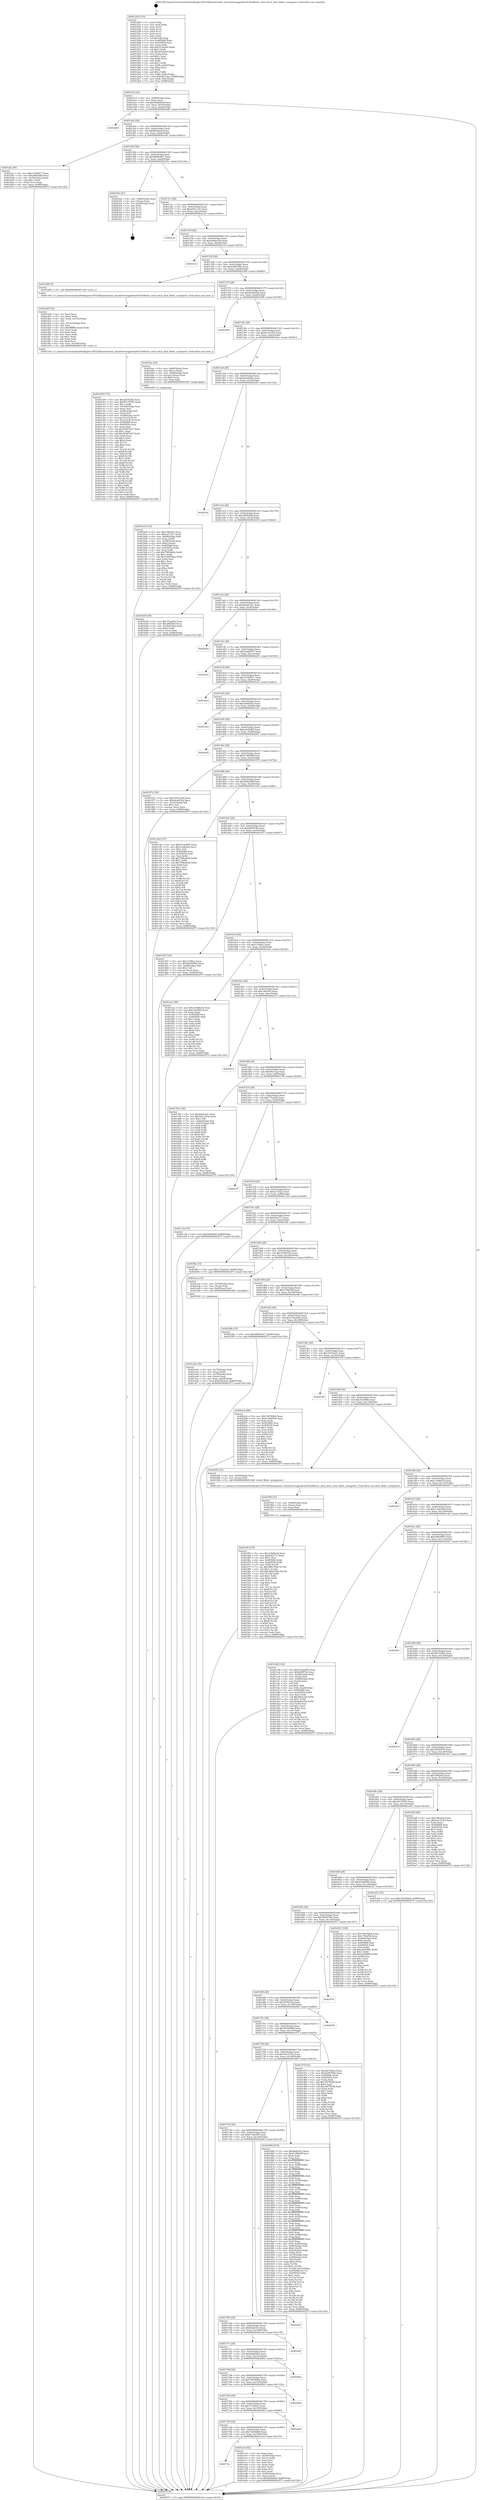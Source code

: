 digraph "0x401250" {
  label = "0x401250 (/mnt/c/Users/mathe/Desktop/tcc/POCII/binaries/extr_linuxdriversgpudrmi915selftests..intel_drv.h_intel_fbdev_unregister_Final-ollvm.out::main(0))"
  labelloc = "t"
  node[shape=record]

  Entry [label="",width=0.3,height=0.3,shape=circle,fillcolor=black,style=filled]
  "0x4012c4" [label="{
     0x4012c4 [32]\l
     | [instrs]\l
     &nbsp;&nbsp;0x4012c4 \<+6\>: mov -0x88(%rbp),%eax\l
     &nbsp;&nbsp;0x4012ca \<+2\>: mov %eax,%ecx\l
     &nbsp;&nbsp;0x4012cc \<+6\>: sub $0x8d2b8de9,%ecx\l
     &nbsp;&nbsp;0x4012d2 \<+6\>: mov %eax,-0x9c(%rbp)\l
     &nbsp;&nbsp;0x4012d8 \<+6\>: mov %ecx,-0xa0(%rbp)\l
     &nbsp;&nbsp;0x4012de \<+6\>: je 0000000000402046 \<main+0xdf6\>\l
  }"]
  "0x402046" [label="{
     0x402046\l
  }", style=dashed]
  "0x4012e4" [label="{
     0x4012e4 [28]\l
     | [instrs]\l
     &nbsp;&nbsp;0x4012e4 \<+5\>: jmp 00000000004012e9 \<main+0x99\>\l
     &nbsp;&nbsp;0x4012e9 \<+6\>: mov -0x9c(%rbp),%eax\l
     &nbsp;&nbsp;0x4012ef \<+5\>: sub $0x8f3fa2a0,%eax\l
     &nbsp;&nbsp;0x4012f4 \<+6\>: mov %eax,-0xa4(%rbp)\l
     &nbsp;&nbsp;0x4012fa \<+6\>: je 0000000000401afc \<main+0x8ac\>\l
  }"]
  Exit [label="",width=0.3,height=0.3,shape=circle,fillcolor=black,style=filled,peripheries=2]
  "0x401afc" [label="{
     0x401afc [30]\l
     | [instrs]\l
     &nbsp;&nbsp;0x401afc \<+5\>: mov $0xe339d917,%eax\l
     &nbsp;&nbsp;0x401b01 \<+5\>: mov $0xcf665dd9,%ecx\l
     &nbsp;&nbsp;0x401b06 \<+3\>: mov -0x30(%rbp),%edx\l
     &nbsp;&nbsp;0x401b09 \<+3\>: cmp $0x1,%edx\l
     &nbsp;&nbsp;0x401b0c \<+3\>: cmovl %ecx,%eax\l
     &nbsp;&nbsp;0x401b0f \<+6\>: mov %eax,-0x88(%rbp)\l
     &nbsp;&nbsp;0x401b15 \<+5\>: jmp 000000000040257f \<main+0x132f\>\l
  }"]
  "0x401300" [label="{
     0x401300 [28]\l
     | [instrs]\l
     &nbsp;&nbsp;0x401300 \<+5\>: jmp 0000000000401305 \<main+0xb5\>\l
     &nbsp;&nbsp;0x401305 \<+6\>: mov -0x9c(%rbp),%eax\l
     &nbsp;&nbsp;0x40130b \<+5\>: sub $0x9895eb07,%eax\l
     &nbsp;&nbsp;0x401310 \<+6\>: mov %eax,-0xa8(%rbp)\l
     &nbsp;&nbsp;0x401316 \<+6\>: je 000000000040239a \<main+0x114a\>\l
  }"]
  "0x401f5f" [label="{
     0x401f5f [155]\l
     | [instrs]\l
     &nbsp;&nbsp;0x401f5f \<+5\>: mov $0x1c9d8a3d,%ecx\l
     &nbsp;&nbsp;0x401f64 \<+5\>: mov $0xf24a77c,%edx\l
     &nbsp;&nbsp;0x401f69 \<+3\>: mov $0x1,%sil\l
     &nbsp;&nbsp;0x401f6c \<+8\>: mov 0x405068,%r8d\l
     &nbsp;&nbsp;0x401f74 \<+8\>: mov 0x405054,%r9d\l
     &nbsp;&nbsp;0x401f7c \<+3\>: mov %r8d,%r10d\l
     &nbsp;&nbsp;0x401f7f \<+7\>: sub $0x386e7849,%r10d\l
     &nbsp;&nbsp;0x401f86 \<+4\>: sub $0x1,%r10d\l
     &nbsp;&nbsp;0x401f8a \<+7\>: add $0x386e7849,%r10d\l
     &nbsp;&nbsp;0x401f91 \<+4\>: imul %r10d,%r8d\l
     &nbsp;&nbsp;0x401f95 \<+4\>: and $0x1,%r8d\l
     &nbsp;&nbsp;0x401f99 \<+4\>: cmp $0x0,%r8d\l
     &nbsp;&nbsp;0x401f9d \<+4\>: sete %r11b\l
     &nbsp;&nbsp;0x401fa1 \<+4\>: cmp $0xa,%r9d\l
     &nbsp;&nbsp;0x401fa5 \<+3\>: setl %bl\l
     &nbsp;&nbsp;0x401fa8 \<+3\>: mov %r11b,%r14b\l
     &nbsp;&nbsp;0x401fab \<+4\>: xor $0xff,%r14b\l
     &nbsp;&nbsp;0x401faf \<+3\>: mov %bl,%r15b\l
     &nbsp;&nbsp;0x401fb2 \<+4\>: xor $0xff,%r15b\l
     &nbsp;&nbsp;0x401fb6 \<+4\>: xor $0x0,%sil\l
     &nbsp;&nbsp;0x401fba \<+3\>: mov %r14b,%r12b\l
     &nbsp;&nbsp;0x401fbd \<+4\>: and $0x0,%r12b\l
     &nbsp;&nbsp;0x401fc1 \<+3\>: and %sil,%r11b\l
     &nbsp;&nbsp;0x401fc4 \<+3\>: mov %r15b,%r13b\l
     &nbsp;&nbsp;0x401fc7 \<+4\>: and $0x0,%r13b\l
     &nbsp;&nbsp;0x401fcb \<+3\>: and %sil,%bl\l
     &nbsp;&nbsp;0x401fce \<+3\>: or %r11b,%r12b\l
     &nbsp;&nbsp;0x401fd1 \<+3\>: or %bl,%r13b\l
     &nbsp;&nbsp;0x401fd4 \<+3\>: xor %r13b,%r12b\l
     &nbsp;&nbsp;0x401fd7 \<+3\>: or %r15b,%r14b\l
     &nbsp;&nbsp;0x401fda \<+4\>: xor $0xff,%r14b\l
     &nbsp;&nbsp;0x401fde \<+4\>: or $0x0,%sil\l
     &nbsp;&nbsp;0x401fe2 \<+3\>: and %sil,%r14b\l
     &nbsp;&nbsp;0x401fe5 \<+3\>: or %r14b,%r12b\l
     &nbsp;&nbsp;0x401fe8 \<+4\>: test $0x1,%r12b\l
     &nbsp;&nbsp;0x401fec \<+3\>: cmovne %edx,%ecx\l
     &nbsp;&nbsp;0x401fef \<+6\>: mov %ecx,-0x88(%rbp)\l
     &nbsp;&nbsp;0x401ff5 \<+5\>: jmp 000000000040257f \<main+0x132f\>\l
  }"]
  "0x40239a" [label="{
     0x40239a [21]\l
     | [instrs]\l
     &nbsp;&nbsp;0x40239a \<+4\>: mov -0x80(%rbp),%rax\l
     &nbsp;&nbsp;0x40239e \<+2\>: mov (%rax),%eax\l
     &nbsp;&nbsp;0x4023a0 \<+4\>: lea -0x28(%rbp),%rsp\l
     &nbsp;&nbsp;0x4023a4 \<+1\>: pop %rbx\l
     &nbsp;&nbsp;0x4023a5 \<+2\>: pop %r12\l
     &nbsp;&nbsp;0x4023a7 \<+2\>: pop %r13\l
     &nbsp;&nbsp;0x4023a9 \<+2\>: pop %r14\l
     &nbsp;&nbsp;0x4023ab \<+2\>: pop %r15\l
     &nbsp;&nbsp;0x4023ad \<+1\>: pop %rbp\l
     &nbsp;&nbsp;0x4023ae \<+1\>: ret\l
  }"]
  "0x40131c" [label="{
     0x40131c [28]\l
     | [instrs]\l
     &nbsp;&nbsp;0x40131c \<+5\>: jmp 0000000000401321 \<main+0xd1\>\l
     &nbsp;&nbsp;0x401321 \<+6\>: mov -0x9c(%rbp),%eax\l
     &nbsp;&nbsp;0x401327 \<+5\>: sub $0xa65cc1d1,%eax\l
     &nbsp;&nbsp;0x40132c \<+6\>: mov %eax,-0xac(%rbp)\l
     &nbsp;&nbsp;0x401332 \<+6\>: je 00000000004021a3 \<main+0xf53\>\l
  }"]
  "0x401f50" [label="{
     0x401f50 [15]\l
     | [instrs]\l
     &nbsp;&nbsp;0x401f50 \<+4\>: mov -0x60(%rbp),%rax\l
     &nbsp;&nbsp;0x401f54 \<+3\>: mov (%rax),%rax\l
     &nbsp;&nbsp;0x401f57 \<+3\>: mov %rax,%rdi\l
     &nbsp;&nbsp;0x401f5a \<+5\>: call 0000000000401030 \<free@plt\>\l
     | [calls]\l
     &nbsp;&nbsp;0x401030 \{1\} (unknown)\l
  }"]
  "0x4021a3" [label="{
     0x4021a3\l
  }", style=dashed]
  "0x401338" [label="{
     0x401338 [28]\l
     | [instrs]\l
     &nbsp;&nbsp;0x401338 \<+5\>: jmp 000000000040133d \<main+0xed\>\l
     &nbsp;&nbsp;0x40133d \<+6\>: mov -0x9c(%rbp),%eax\l
     &nbsp;&nbsp;0x401343 \<+5\>: sub $0xa90becbd,%eax\l
     &nbsp;&nbsp;0x401348 \<+6\>: mov %eax,-0xb0(%rbp)\l
     &nbsp;&nbsp;0x40134e \<+6\>: je 00000000004021cd \<main+0xf7d\>\l
  }"]
  "0x4017ec" [label="{
     0x4017ec\l
  }", style=dashed]
  "0x4021cd" [label="{
     0x4021cd\l
  }", style=dashed]
  "0x401354" [label="{
     0x401354 [28]\l
     | [instrs]\l
     &nbsp;&nbsp;0x401354 \<+5\>: jmp 0000000000401359 \<main+0x109\>\l
     &nbsp;&nbsp;0x401359 \<+6\>: mov -0x9c(%rbp),%eax\l
     &nbsp;&nbsp;0x40135f \<+5\>: sub $0xb296708e,%eax\l
     &nbsp;&nbsp;0x401364 \<+6\>: mov %eax,-0xb4(%rbp)\l
     &nbsp;&nbsp;0x40136a \<+6\>: je 0000000000401dd0 \<main+0xb80\>\l
  }"]
  "0x401ec4" [label="{
     0x401ec4 [42]\l
     | [instrs]\l
     &nbsp;&nbsp;0x401ec4 \<+2\>: xor %eax,%eax\l
     &nbsp;&nbsp;0x401ec6 \<+4\>: mov -0x58(%rbp),%rcx\l
     &nbsp;&nbsp;0x401eca \<+2\>: mov (%rcx),%edx\l
     &nbsp;&nbsp;0x401ecc \<+2\>: mov %eax,%esi\l
     &nbsp;&nbsp;0x401ece \<+2\>: sub %edx,%esi\l
     &nbsp;&nbsp;0x401ed0 \<+2\>: mov %eax,%edx\l
     &nbsp;&nbsp;0x401ed2 \<+3\>: sub $0x1,%edx\l
     &nbsp;&nbsp;0x401ed5 \<+2\>: add %edx,%esi\l
     &nbsp;&nbsp;0x401ed7 \<+2\>: sub %esi,%eax\l
     &nbsp;&nbsp;0x401ed9 \<+4\>: mov -0x58(%rbp),%rcx\l
     &nbsp;&nbsp;0x401edd \<+2\>: mov %eax,(%rcx)\l
     &nbsp;&nbsp;0x401edf \<+10\>: movl $0xf20bdbdf,-0x88(%rbp)\l
     &nbsp;&nbsp;0x401ee9 \<+5\>: jmp 000000000040257f \<main+0x132f\>\l
  }"]
  "0x401dd0" [label="{
     0x401dd0 [5]\l
     | [instrs]\l
     &nbsp;&nbsp;0x401dd0 \<+5\>: call 0000000000401160 \<next_i\>\l
     | [calls]\l
     &nbsp;&nbsp;0x401160 \{1\} (/mnt/c/Users/mathe/Desktop/tcc/POCII/binaries/extr_linuxdriversgpudrmi915selftests..intel_drv.h_intel_fbdev_unregister_Final-ollvm.out::next_i)\l
  }"]
  "0x401370" [label="{
     0x401370 [28]\l
     | [instrs]\l
     &nbsp;&nbsp;0x401370 \<+5\>: jmp 0000000000401375 \<main+0x125\>\l
     &nbsp;&nbsp;0x401375 \<+6\>: mov -0x9c(%rbp),%eax\l
     &nbsp;&nbsp;0x40137b \<+5\>: sub $0xb2cb0542,%eax\l
     &nbsp;&nbsp;0x401380 \<+6\>: mov %eax,-0xb8(%rbp)\l
     &nbsp;&nbsp;0x401386 \<+6\>: je 0000000000401990 \<main+0x740\>\l
  }"]
  "0x4017d0" [label="{
     0x4017d0 [28]\l
     | [instrs]\l
     &nbsp;&nbsp;0x4017d0 \<+5\>: jmp 00000000004017d5 \<main+0x585\>\l
     &nbsp;&nbsp;0x4017d5 \<+6\>: mov -0x9c(%rbp),%eax\l
     &nbsp;&nbsp;0x4017db \<+5\>: sub $0x7a630bb8,%eax\l
     &nbsp;&nbsp;0x4017e0 \<+6\>: mov %eax,-0x158(%rbp)\l
     &nbsp;&nbsp;0x4017e6 \<+6\>: je 0000000000401ec4 \<main+0xc74\>\l
  }"]
  "0x401990" [label="{
     0x401990\l
  }", style=dashed]
  "0x40138c" [label="{
     0x40138c [28]\l
     | [instrs]\l
     &nbsp;&nbsp;0x40138c \<+5\>: jmp 0000000000401391 \<main+0x141\>\l
     &nbsp;&nbsp;0x401391 \<+6\>: mov -0x9c(%rbp),%eax\l
     &nbsp;&nbsp;0x401397 \<+5\>: sub $0xba110325,%eax\l
     &nbsp;&nbsp;0x40139c \<+6\>: mov %eax,-0xbc(%rbp)\l
     &nbsp;&nbsp;0x4013a2 \<+6\>: je 0000000000401bac \<main+0x95c\>\l
  }"]
  "0x402206" [label="{
     0x402206\l
  }", style=dashed]
  "0x401bac" [label="{
     0x401bac [29]\l
     | [instrs]\l
     &nbsp;&nbsp;0x401bac \<+4\>: mov -0x68(%rbp),%rax\l
     &nbsp;&nbsp;0x401bb0 \<+6\>: movl $0x1,(%rax)\l
     &nbsp;&nbsp;0x401bb6 \<+4\>: mov -0x68(%rbp),%rax\l
     &nbsp;&nbsp;0x401bba \<+3\>: movslq (%rax),%rax\l
     &nbsp;&nbsp;0x401bbd \<+4\>: shl $0x2,%rax\l
     &nbsp;&nbsp;0x401bc1 \<+3\>: mov %rax,%rdi\l
     &nbsp;&nbsp;0x401bc4 \<+5\>: call 0000000000401050 \<malloc@plt\>\l
     | [calls]\l
     &nbsp;&nbsp;0x401050 \{1\} (unknown)\l
  }"]
  "0x4013a8" [label="{
     0x4013a8 [28]\l
     | [instrs]\l
     &nbsp;&nbsp;0x4013a8 \<+5\>: jmp 00000000004013ad \<main+0x15d\>\l
     &nbsp;&nbsp;0x4013ad \<+6\>: mov -0x9c(%rbp),%eax\l
     &nbsp;&nbsp;0x4013b3 \<+5\>: sub $0xbe6cba0a,%eax\l
     &nbsp;&nbsp;0x4013b8 \<+6\>: mov %eax,-0xc0(%rbp)\l
     &nbsp;&nbsp;0x4013be \<+6\>: je 00000000004023f4 \<main+0x11a4\>\l
  }"]
  "0x4017b4" [label="{
     0x4017b4 [28]\l
     | [instrs]\l
     &nbsp;&nbsp;0x4017b4 \<+5\>: jmp 00000000004017b9 \<main+0x569\>\l
     &nbsp;&nbsp;0x4017b9 \<+6\>: mov -0x9c(%rbp),%eax\l
     &nbsp;&nbsp;0x4017bf \<+5\>: sub $0x71f349c3,%eax\l
     &nbsp;&nbsp;0x4017c4 \<+6\>: mov %eax,-0x154(%rbp)\l
     &nbsp;&nbsp;0x4017ca \<+6\>: je 0000000000402206 \<main+0xfb6\>\l
  }"]
  "0x4023f4" [label="{
     0x4023f4\l
  }", style=dashed]
  "0x4013c4" [label="{
     0x4013c4 [28]\l
     | [instrs]\l
     &nbsp;&nbsp;0x4013c4 \<+5\>: jmp 00000000004013c9 \<main+0x179\>\l
     &nbsp;&nbsp;0x4013c9 \<+6\>: mov -0x9c(%rbp),%eax\l
     &nbsp;&nbsp;0x4013cf \<+5\>: sub $0xcf665dd9,%eax\l
     &nbsp;&nbsp;0x4013d4 \<+6\>: mov %eax,-0xc4(%rbp)\l
     &nbsp;&nbsp;0x4013da \<+6\>: je 0000000000401b38 \<main+0x8e8\>\l
  }"]
  "0x40256b" [label="{
     0x40256b\l
  }", style=dashed]
  "0x401b38" [label="{
     0x401b38 [30]\l
     | [instrs]\l
     &nbsp;&nbsp;0x401b38 \<+5\>: mov $0x772a282,%eax\l
     &nbsp;&nbsp;0x401b3d \<+5\>: mov $0x3f0f24ef,%ecx\l
     &nbsp;&nbsp;0x401b42 \<+3\>: mov -0x30(%rbp),%edx\l
     &nbsp;&nbsp;0x401b45 \<+3\>: cmp $0x0,%edx\l
     &nbsp;&nbsp;0x401b48 \<+3\>: cmove %ecx,%eax\l
     &nbsp;&nbsp;0x401b4b \<+6\>: mov %eax,-0x88(%rbp)\l
     &nbsp;&nbsp;0x401b51 \<+5\>: jmp 000000000040257f \<main+0x132f\>\l
  }"]
  "0x4013e0" [label="{
     0x4013e0 [28]\l
     | [instrs]\l
     &nbsp;&nbsp;0x4013e0 \<+5\>: jmp 00000000004013e5 \<main+0x195\>\l
     &nbsp;&nbsp;0x4013e5 \<+6\>: mov -0x9c(%rbp),%eax\l
     &nbsp;&nbsp;0x4013eb \<+5\>: sub $0xddcbd1d1,%eax\l
     &nbsp;&nbsp;0x4013f0 \<+6\>: mov %eax,-0xc8(%rbp)\l
     &nbsp;&nbsp;0x4013f6 \<+6\>: je 00000000004022bc \<main+0x106c\>\l
  }"]
  "0x401798" [label="{
     0x401798 [28]\l
     | [instrs]\l
     &nbsp;&nbsp;0x401798 \<+5\>: jmp 000000000040179d \<main+0x54d\>\l
     &nbsp;&nbsp;0x40179d \<+6\>: mov -0x9c(%rbp),%eax\l
     &nbsp;&nbsp;0x4017a3 \<+5\>: sub $0x70978064,%eax\l
     &nbsp;&nbsp;0x4017a8 \<+6\>: mov %eax,-0x150(%rbp)\l
     &nbsp;&nbsp;0x4017ae \<+6\>: je 000000000040256b \<main+0x131b\>\l
  }"]
  "0x4022bc" [label="{
     0x4022bc\l
  }", style=dashed]
  "0x4013fc" [label="{
     0x4013fc [28]\l
     | [instrs]\l
     &nbsp;&nbsp;0x4013fc \<+5\>: jmp 0000000000401401 \<main+0x1b1\>\l
     &nbsp;&nbsp;0x401401 \<+6\>: mov -0x9c(%rbp),%eax\l
     &nbsp;&nbsp;0x401407 \<+5\>: sub $0xe2a69877,%eax\l
     &nbsp;&nbsp;0x40140c \<+6\>: mov %eax,-0xcc(%rbp)\l
     &nbsp;&nbsp;0x401412 \<+6\>: je 000000000040225c \<main+0x100c\>\l
  }"]
  "0x40206a" [label="{
     0x40206a\l
  }", style=dashed]
  "0x40225c" [label="{
     0x40225c\l
  }", style=dashed]
  "0x401418" [label="{
     0x401418 [28]\l
     | [instrs]\l
     &nbsp;&nbsp;0x401418 \<+5\>: jmp 000000000040141d \<main+0x1cd\>\l
     &nbsp;&nbsp;0x40141d \<+6\>: mov -0x9c(%rbp),%eax\l
     &nbsp;&nbsp;0x401423 \<+5\>: sub $0xe339d917,%eax\l
     &nbsp;&nbsp;0x401428 \<+6\>: mov %eax,-0xd0(%rbp)\l
     &nbsp;&nbsp;0x40142e \<+6\>: je 0000000000401b1a \<main+0x8ca\>\l
  }"]
  "0x40177c" [label="{
     0x40177c [28]\l
     | [instrs]\l
     &nbsp;&nbsp;0x40177c \<+5\>: jmp 0000000000401781 \<main+0x531\>\l
     &nbsp;&nbsp;0x401781 \<+6\>: mov -0x9c(%rbp),%eax\l
     &nbsp;&nbsp;0x401787 \<+5\>: sub $0x6bdb5fe4,%eax\l
     &nbsp;&nbsp;0x40178c \<+6\>: mov %eax,-0x14c(%rbp)\l
     &nbsp;&nbsp;0x401792 \<+6\>: je 000000000040206a \<main+0xe1a\>\l
  }"]
  "0x401b1a" [label="{
     0x401b1a\l
  }", style=dashed]
  "0x401434" [label="{
     0x401434 [28]\l
     | [instrs]\l
     &nbsp;&nbsp;0x401434 \<+5\>: jmp 0000000000401439 \<main+0x1e9\>\l
     &nbsp;&nbsp;0x401439 \<+6\>: mov -0x9c(%rbp),%eax\l
     &nbsp;&nbsp;0x40143f \<+5\>: sub $0xead464a5,%eax\l
     &nbsp;&nbsp;0x401444 \<+6\>: mov %eax,-0xd4(%rbp)\l
     &nbsp;&nbsp;0x40144a \<+6\>: je 0000000000401a23 \<main+0x7d3\>\l
  }"]
  "0x4023af" [label="{
     0x4023af\l
  }", style=dashed]
  "0x401a23" [label="{
     0x401a23\l
  }", style=dashed]
  "0x401450" [label="{
     0x401450 [28]\l
     | [instrs]\l
     &nbsp;&nbsp;0x401450 \<+5\>: jmp 0000000000401455 \<main+0x205\>\l
     &nbsp;&nbsp;0x401455 \<+6\>: mov -0x9c(%rbp),%eax\l
     &nbsp;&nbsp;0x40145b \<+5\>: sub $0xeeb36df3,%eax\l
     &nbsp;&nbsp;0x401460 \<+6\>: mov %eax,-0xd8(%rbp)\l
     &nbsp;&nbsp;0x401466 \<+6\>: je 00000000004020f3 \<main+0xea3\>\l
  }"]
  "0x401760" [label="{
     0x401760 [28]\l
     | [instrs]\l
     &nbsp;&nbsp;0x401760 \<+5\>: jmp 0000000000401765 \<main+0x515\>\l
     &nbsp;&nbsp;0x401765 \<+6\>: mov -0x9c(%rbp),%eax\l
     &nbsp;&nbsp;0x40176b \<+5\>: sub $0x6bafc43c,%eax\l
     &nbsp;&nbsp;0x401770 \<+6\>: mov %eax,-0x148(%rbp)\l
     &nbsp;&nbsp;0x401776 \<+6\>: je 00000000004023af \<main+0x115f\>\l
  }"]
  "0x4020f3" [label="{
     0x4020f3\l
  }", style=dashed]
  "0x40146c" [label="{
     0x40146c [28]\l
     | [instrs]\l
     &nbsp;&nbsp;0x40146c \<+5\>: jmp 0000000000401471 \<main+0x221\>\l
     &nbsp;&nbsp;0x401471 \<+6\>: mov -0x9c(%rbp),%eax\l
     &nbsp;&nbsp;0x401477 \<+5\>: sub $0xf138008f,%eax\l
     &nbsp;&nbsp;0x40147c \<+6\>: mov %eax,-0xdc(%rbp)\l
     &nbsp;&nbsp;0x401482 \<+6\>: je 0000000000401972 \<main+0x722\>\l
  }"]
  "0x40244f" [label="{
     0x40244f\l
  }", style=dashed]
  "0x401972" [label="{
     0x401972 [30]\l
     | [instrs]\l
     &nbsp;&nbsp;0x401972 \<+5\>: mov $0x105e5129,%eax\l
     &nbsp;&nbsp;0x401977 \<+5\>: mov $0xb2cb0542,%ecx\l
     &nbsp;&nbsp;0x40197c \<+3\>: mov -0x31(%rbp),%dl\l
     &nbsp;&nbsp;0x40197f \<+3\>: test $0x1,%dl\l
     &nbsp;&nbsp;0x401982 \<+3\>: cmovne %ecx,%eax\l
     &nbsp;&nbsp;0x401985 \<+6\>: mov %eax,-0x88(%rbp)\l
     &nbsp;&nbsp;0x40198b \<+5\>: jmp 000000000040257f \<main+0x132f\>\l
  }"]
  "0x401488" [label="{
     0x401488 [28]\l
     | [instrs]\l
     &nbsp;&nbsp;0x401488 \<+5\>: jmp 000000000040148d \<main+0x23d\>\l
     &nbsp;&nbsp;0x40148d \<+6\>: mov -0x9c(%rbp),%eax\l
     &nbsp;&nbsp;0x401493 \<+5\>: sub $0xf20bdbdf,%eax\l
     &nbsp;&nbsp;0x401498 \<+6\>: mov %eax,-0xe0(%rbp)\l
     &nbsp;&nbsp;0x40149e \<+6\>: je 0000000000401c4a \<main+0x9fa\>\l
  }"]
  "0x401e09" [label="{
     0x401e09 [172]\l
     | [instrs]\l
     &nbsp;&nbsp;0x401e09 \<+5\>: mov $0x2fe70292,%ecx\l
     &nbsp;&nbsp;0x401e0e \<+5\>: mov $0x40170543,%edx\l
     &nbsp;&nbsp;0x401e13 \<+3\>: mov $0x1,%r8b\l
     &nbsp;&nbsp;0x401e16 \<+6\>: mov -0x160(%rbp),%esi\l
     &nbsp;&nbsp;0x401e1c \<+3\>: imul %eax,%esi\l
     &nbsp;&nbsp;0x401e1f \<+4\>: mov -0x60(%rbp),%r9\l
     &nbsp;&nbsp;0x401e23 \<+3\>: mov (%r9),%r9\l
     &nbsp;&nbsp;0x401e26 \<+4\>: mov -0x58(%rbp),%r10\l
     &nbsp;&nbsp;0x401e2a \<+3\>: movslq (%r10),%r10\l
     &nbsp;&nbsp;0x401e2d \<+4\>: mov %esi,(%r9,%r10,4)\l
     &nbsp;&nbsp;0x401e31 \<+7\>: mov 0x405068,%eax\l
     &nbsp;&nbsp;0x401e38 \<+7\>: mov 0x405054,%esi\l
     &nbsp;&nbsp;0x401e3f \<+2\>: mov %eax,%edi\l
     &nbsp;&nbsp;0x401e41 \<+6\>: sub $0x36387ad7,%edi\l
     &nbsp;&nbsp;0x401e47 \<+3\>: sub $0x1,%edi\l
     &nbsp;&nbsp;0x401e4a \<+6\>: add $0x36387ad7,%edi\l
     &nbsp;&nbsp;0x401e50 \<+3\>: imul %edi,%eax\l
     &nbsp;&nbsp;0x401e53 \<+3\>: and $0x1,%eax\l
     &nbsp;&nbsp;0x401e56 \<+3\>: cmp $0x0,%eax\l
     &nbsp;&nbsp;0x401e59 \<+4\>: sete %r11b\l
     &nbsp;&nbsp;0x401e5d \<+3\>: cmp $0xa,%esi\l
     &nbsp;&nbsp;0x401e60 \<+3\>: setl %bl\l
     &nbsp;&nbsp;0x401e63 \<+3\>: mov %r11b,%r14b\l
     &nbsp;&nbsp;0x401e66 \<+4\>: xor $0xff,%r14b\l
     &nbsp;&nbsp;0x401e6a \<+3\>: mov %bl,%r15b\l
     &nbsp;&nbsp;0x401e6d \<+4\>: xor $0xff,%r15b\l
     &nbsp;&nbsp;0x401e71 \<+4\>: xor $0x1,%r8b\l
     &nbsp;&nbsp;0x401e75 \<+3\>: mov %r14b,%r12b\l
     &nbsp;&nbsp;0x401e78 \<+4\>: and $0xff,%r12b\l
     &nbsp;&nbsp;0x401e7c \<+3\>: and %r8b,%r11b\l
     &nbsp;&nbsp;0x401e7f \<+3\>: mov %r15b,%r13b\l
     &nbsp;&nbsp;0x401e82 \<+4\>: and $0xff,%r13b\l
     &nbsp;&nbsp;0x401e86 \<+3\>: and %r8b,%bl\l
     &nbsp;&nbsp;0x401e89 \<+3\>: or %r11b,%r12b\l
     &nbsp;&nbsp;0x401e8c \<+3\>: or %bl,%r13b\l
     &nbsp;&nbsp;0x401e8f \<+3\>: xor %r13b,%r12b\l
     &nbsp;&nbsp;0x401e92 \<+3\>: or %r15b,%r14b\l
     &nbsp;&nbsp;0x401e95 \<+4\>: xor $0xff,%r14b\l
     &nbsp;&nbsp;0x401e99 \<+4\>: or $0x1,%r8b\l
     &nbsp;&nbsp;0x401e9d \<+3\>: and %r8b,%r14b\l
     &nbsp;&nbsp;0x401ea0 \<+3\>: or %r14b,%r12b\l
     &nbsp;&nbsp;0x401ea3 \<+4\>: test $0x1,%r12b\l
     &nbsp;&nbsp;0x401ea7 \<+3\>: cmovne %edx,%ecx\l
     &nbsp;&nbsp;0x401eaa \<+6\>: mov %ecx,-0x88(%rbp)\l
     &nbsp;&nbsp;0x401eb0 \<+5\>: jmp 000000000040257f \<main+0x132f\>\l
  }"]
  "0x401c4a" [label="{
     0x401c4a [147]\l
     | [instrs]\l
     &nbsp;&nbsp;0x401c4a \<+5\>: mov $0x67cba585,%eax\l
     &nbsp;&nbsp;0x401c4f \<+5\>: mov $0x1cede0ed,%ecx\l
     &nbsp;&nbsp;0x401c54 \<+2\>: mov $0x1,%dl\l
     &nbsp;&nbsp;0x401c56 \<+7\>: mov 0x405068,%esi\l
     &nbsp;&nbsp;0x401c5d \<+7\>: mov 0x405054,%edi\l
     &nbsp;&nbsp;0x401c64 \<+3\>: mov %esi,%r8d\l
     &nbsp;&nbsp;0x401c67 \<+7\>: add $0x799bd249,%r8d\l
     &nbsp;&nbsp;0x401c6e \<+4\>: sub $0x1,%r8d\l
     &nbsp;&nbsp;0x401c72 \<+7\>: sub $0x799bd249,%r8d\l
     &nbsp;&nbsp;0x401c79 \<+4\>: imul %r8d,%esi\l
     &nbsp;&nbsp;0x401c7d \<+3\>: and $0x1,%esi\l
     &nbsp;&nbsp;0x401c80 \<+3\>: cmp $0x0,%esi\l
     &nbsp;&nbsp;0x401c83 \<+4\>: sete %r9b\l
     &nbsp;&nbsp;0x401c87 \<+3\>: cmp $0xa,%edi\l
     &nbsp;&nbsp;0x401c8a \<+4\>: setl %r10b\l
     &nbsp;&nbsp;0x401c8e \<+3\>: mov %r9b,%r11b\l
     &nbsp;&nbsp;0x401c91 \<+4\>: xor $0xff,%r11b\l
     &nbsp;&nbsp;0x401c95 \<+3\>: mov %r10b,%bl\l
     &nbsp;&nbsp;0x401c98 \<+3\>: xor $0xff,%bl\l
     &nbsp;&nbsp;0x401c9b \<+3\>: xor $0x0,%dl\l
     &nbsp;&nbsp;0x401c9e \<+3\>: mov %r11b,%r14b\l
     &nbsp;&nbsp;0x401ca1 \<+4\>: and $0x0,%r14b\l
     &nbsp;&nbsp;0x401ca5 \<+3\>: and %dl,%r9b\l
     &nbsp;&nbsp;0x401ca8 \<+3\>: mov %bl,%r15b\l
     &nbsp;&nbsp;0x401cab \<+4\>: and $0x0,%r15b\l
     &nbsp;&nbsp;0x401caf \<+3\>: and %dl,%r10b\l
     &nbsp;&nbsp;0x401cb2 \<+3\>: or %r9b,%r14b\l
     &nbsp;&nbsp;0x401cb5 \<+3\>: or %r10b,%r15b\l
     &nbsp;&nbsp;0x401cb8 \<+3\>: xor %r15b,%r14b\l
     &nbsp;&nbsp;0x401cbb \<+3\>: or %bl,%r11b\l
     &nbsp;&nbsp;0x401cbe \<+4\>: xor $0xff,%r11b\l
     &nbsp;&nbsp;0x401cc2 \<+3\>: or $0x0,%dl\l
     &nbsp;&nbsp;0x401cc5 \<+3\>: and %dl,%r11b\l
     &nbsp;&nbsp;0x401cc8 \<+3\>: or %r11b,%r14b\l
     &nbsp;&nbsp;0x401ccb \<+4\>: test $0x1,%r14b\l
     &nbsp;&nbsp;0x401ccf \<+3\>: cmovne %ecx,%eax\l
     &nbsp;&nbsp;0x401cd2 \<+6\>: mov %eax,-0x88(%rbp)\l
     &nbsp;&nbsp;0x401cd8 \<+5\>: jmp 000000000040257f \<main+0x132f\>\l
  }"]
  "0x4014a4" [label="{
     0x4014a4 [28]\l
     | [instrs]\l
     &nbsp;&nbsp;0x4014a4 \<+5\>: jmp 00000000004014a9 \<main+0x259\>\l
     &nbsp;&nbsp;0x4014a9 \<+6\>: mov -0x9c(%rbp),%eax\l
     &nbsp;&nbsp;0x4014af \<+5\>: sub $0xf26f974b,%eax\l
     &nbsp;&nbsp;0x4014b4 \<+6\>: mov %eax,-0xe4(%rbp)\l
     &nbsp;&nbsp;0x4014ba \<+6\>: je 0000000000401d57 \<main+0xb07\>\l
  }"]
  "0x401dd5" [label="{
     0x401dd5 [52]\l
     | [instrs]\l
     &nbsp;&nbsp;0x401dd5 \<+2\>: xor %ecx,%ecx\l
     &nbsp;&nbsp;0x401dd7 \<+5\>: mov $0x2,%edx\l
     &nbsp;&nbsp;0x401ddc \<+6\>: mov %edx,-0x15c(%rbp)\l
     &nbsp;&nbsp;0x401de2 \<+1\>: cltd\l
     &nbsp;&nbsp;0x401de3 \<+6\>: mov -0x15c(%rbp),%esi\l
     &nbsp;&nbsp;0x401de9 \<+2\>: idiv %esi\l
     &nbsp;&nbsp;0x401deb \<+6\>: imul $0xfffffffe,%edx,%edx\l
     &nbsp;&nbsp;0x401df1 \<+2\>: mov %ecx,%edi\l
     &nbsp;&nbsp;0x401df3 \<+2\>: sub %edx,%edi\l
     &nbsp;&nbsp;0x401df5 \<+2\>: mov %ecx,%edx\l
     &nbsp;&nbsp;0x401df7 \<+3\>: sub $0x1,%edx\l
     &nbsp;&nbsp;0x401dfa \<+2\>: add %edx,%edi\l
     &nbsp;&nbsp;0x401dfc \<+2\>: sub %edi,%ecx\l
     &nbsp;&nbsp;0x401dfe \<+6\>: mov %ecx,-0x160(%rbp)\l
     &nbsp;&nbsp;0x401e04 \<+5\>: call 0000000000401160 \<next_i\>\l
     | [calls]\l
     &nbsp;&nbsp;0x401160 \{1\} (/mnt/c/Users/mathe/Desktop/tcc/POCII/binaries/extr_linuxdriversgpudrmi915selftests..intel_drv.h_intel_fbdev_unregister_Final-ollvm.out::next_i)\l
  }"]
  "0x401d57" [label="{
     0x401d57 [30]\l
     | [instrs]\l
     &nbsp;&nbsp;0x401d57 \<+5\>: mov $0x133f6ec,%eax\l
     &nbsp;&nbsp;0x401d5c \<+5\>: mov $0x5b7b8498,%ecx\l
     &nbsp;&nbsp;0x401d61 \<+3\>: mov -0x29(%rbp),%dl\l
     &nbsp;&nbsp;0x401d64 \<+3\>: test $0x1,%dl\l
     &nbsp;&nbsp;0x401d67 \<+3\>: cmovne %ecx,%eax\l
     &nbsp;&nbsp;0x401d6a \<+6\>: mov %eax,-0x88(%rbp)\l
     &nbsp;&nbsp;0x401d70 \<+5\>: jmp 000000000040257f \<main+0x132f\>\l
  }"]
  "0x4014c0" [label="{
     0x4014c0 [28]\l
     | [instrs]\l
     &nbsp;&nbsp;0x4014c0 \<+5\>: jmp 00000000004014c5 \<main+0x275\>\l
     &nbsp;&nbsp;0x4014c5 \<+6\>: mov -0x9c(%rbp),%eax\l
     &nbsp;&nbsp;0x4014cb \<+5\>: sub $0x133f6ec,%eax\l
     &nbsp;&nbsp;0x4014d0 \<+6\>: mov %eax,-0xe8(%rbp)\l
     &nbsp;&nbsp;0x4014d6 \<+6\>: je 0000000000401eee \<main+0xc9e\>\l
  }"]
  "0x401bc9" [label="{
     0x401bc9 [114]\l
     | [instrs]\l
     &nbsp;&nbsp;0x401bc9 \<+5\>: mov $0x1d6edc8,%ecx\l
     &nbsp;&nbsp;0x401bce \<+5\>: mov $0xea7c521,%edx\l
     &nbsp;&nbsp;0x401bd3 \<+4\>: mov -0x60(%rbp),%rdi\l
     &nbsp;&nbsp;0x401bd7 \<+3\>: mov %rax,(%rdi)\l
     &nbsp;&nbsp;0x401bda \<+4\>: mov -0x58(%rbp),%rax\l
     &nbsp;&nbsp;0x401bde \<+6\>: movl $0x0,(%rax)\l
     &nbsp;&nbsp;0x401be4 \<+7\>: mov 0x405068,%esi\l
     &nbsp;&nbsp;0x401beb \<+8\>: mov 0x405054,%r8d\l
     &nbsp;&nbsp;0x401bf3 \<+3\>: mov %esi,%r9d\l
     &nbsp;&nbsp;0x401bf6 \<+7\>: add $0x75650d92,%r9d\l
     &nbsp;&nbsp;0x401bfd \<+4\>: sub $0x1,%r9d\l
     &nbsp;&nbsp;0x401c01 \<+7\>: sub $0x75650d92,%r9d\l
     &nbsp;&nbsp;0x401c08 \<+4\>: imul %r9d,%esi\l
     &nbsp;&nbsp;0x401c0c \<+3\>: and $0x1,%esi\l
     &nbsp;&nbsp;0x401c0f \<+3\>: cmp $0x0,%esi\l
     &nbsp;&nbsp;0x401c12 \<+4\>: sete %r10b\l
     &nbsp;&nbsp;0x401c16 \<+4\>: cmp $0xa,%r8d\l
     &nbsp;&nbsp;0x401c1a \<+4\>: setl %r11b\l
     &nbsp;&nbsp;0x401c1e \<+3\>: mov %r10b,%bl\l
     &nbsp;&nbsp;0x401c21 \<+3\>: and %r11b,%bl\l
     &nbsp;&nbsp;0x401c24 \<+3\>: xor %r11b,%r10b\l
     &nbsp;&nbsp;0x401c27 \<+3\>: or %r10b,%bl\l
     &nbsp;&nbsp;0x401c2a \<+3\>: test $0x1,%bl\l
     &nbsp;&nbsp;0x401c2d \<+3\>: cmovne %edx,%ecx\l
     &nbsp;&nbsp;0x401c30 \<+6\>: mov %ecx,-0x88(%rbp)\l
     &nbsp;&nbsp;0x401c36 \<+5\>: jmp 000000000040257f \<main+0x132f\>\l
  }"]
  "0x401eee" [label="{
     0x401eee [86]\l
     | [instrs]\l
     &nbsp;&nbsp;0x401eee \<+5\>: mov $0x1c9d8a3d,%eax\l
     &nbsp;&nbsp;0x401ef3 \<+5\>: mov $0x1bcf5f0e,%ecx\l
     &nbsp;&nbsp;0x401ef8 \<+2\>: xor %edx,%edx\l
     &nbsp;&nbsp;0x401efa \<+7\>: mov 0x405068,%esi\l
     &nbsp;&nbsp;0x401f01 \<+7\>: mov 0x405054,%edi\l
     &nbsp;&nbsp;0x401f08 \<+3\>: sub $0x1,%edx\l
     &nbsp;&nbsp;0x401f0b \<+3\>: mov %esi,%r8d\l
     &nbsp;&nbsp;0x401f0e \<+3\>: add %edx,%r8d\l
     &nbsp;&nbsp;0x401f11 \<+4\>: imul %r8d,%esi\l
     &nbsp;&nbsp;0x401f15 \<+3\>: and $0x1,%esi\l
     &nbsp;&nbsp;0x401f18 \<+3\>: cmp $0x0,%esi\l
     &nbsp;&nbsp;0x401f1b \<+4\>: sete %r9b\l
     &nbsp;&nbsp;0x401f1f \<+3\>: cmp $0xa,%edi\l
     &nbsp;&nbsp;0x401f22 \<+4\>: setl %r10b\l
     &nbsp;&nbsp;0x401f26 \<+3\>: mov %r9b,%r11b\l
     &nbsp;&nbsp;0x401f29 \<+3\>: and %r10b,%r11b\l
     &nbsp;&nbsp;0x401f2c \<+3\>: xor %r10b,%r9b\l
     &nbsp;&nbsp;0x401f2f \<+3\>: or %r9b,%r11b\l
     &nbsp;&nbsp;0x401f32 \<+4\>: test $0x1,%r11b\l
     &nbsp;&nbsp;0x401f36 \<+3\>: cmovne %ecx,%eax\l
     &nbsp;&nbsp;0x401f39 \<+6\>: mov %eax,-0x88(%rbp)\l
     &nbsp;&nbsp;0x401f3f \<+5\>: jmp 000000000040257f \<main+0x132f\>\l
  }"]
  "0x4014dc" [label="{
     0x4014dc [28]\l
     | [instrs]\l
     &nbsp;&nbsp;0x4014dc \<+5\>: jmp 00000000004014e1 \<main+0x291\>\l
     &nbsp;&nbsp;0x4014e1 \<+6\>: mov -0x9c(%rbp),%eax\l
     &nbsp;&nbsp;0x4014e7 \<+5\>: sub $0x1d6edc8,%eax\l
     &nbsp;&nbsp;0x4014ec \<+6\>: mov %eax,-0xec(%rbp)\l
     &nbsp;&nbsp;0x4014f2 \<+6\>: je 0000000000402412 \<main+0x11c2\>\l
  }"]
  "0x401ade" [label="{
     0x401ade [30]\l
     | [instrs]\l
     &nbsp;&nbsp;0x401ade \<+4\>: mov -0x70(%rbp),%rdi\l
     &nbsp;&nbsp;0x401ae2 \<+2\>: mov %eax,(%rdi)\l
     &nbsp;&nbsp;0x401ae4 \<+4\>: mov -0x70(%rbp),%rdi\l
     &nbsp;&nbsp;0x401ae8 \<+2\>: mov (%rdi),%eax\l
     &nbsp;&nbsp;0x401aea \<+3\>: mov %eax,-0x30(%rbp)\l
     &nbsp;&nbsp;0x401aed \<+10\>: movl $0x8f3fa2a0,-0x88(%rbp)\l
     &nbsp;&nbsp;0x401af7 \<+5\>: jmp 000000000040257f \<main+0x132f\>\l
  }"]
  "0x402412" [label="{
     0x402412\l
  }", style=dashed]
  "0x4014f8" [label="{
     0x4014f8 [28]\l
     | [instrs]\l
     &nbsp;&nbsp;0x4014f8 \<+5\>: jmp 00000000004014fd \<main+0x2ad\>\l
     &nbsp;&nbsp;0x4014fd \<+6\>: mov -0x9c(%rbp),%eax\l
     &nbsp;&nbsp;0x401503 \<+5\>: sub $0x68a7aaa,%eax\l
     &nbsp;&nbsp;0x401508 \<+6\>: mov %eax,-0xf0(%rbp)\l
     &nbsp;&nbsp;0x40150e \<+6\>: je 00000000004017f6 \<main+0x5a6\>\l
  }"]
  "0x401744" [label="{
     0x401744 [28]\l
     | [instrs]\l
     &nbsp;&nbsp;0x401744 \<+5\>: jmp 0000000000401749 \<main+0x4f9\>\l
     &nbsp;&nbsp;0x401749 \<+6\>: mov -0x9c(%rbp),%eax\l
     &nbsp;&nbsp;0x40174f \<+5\>: sub $0x67cba585,%eax\l
     &nbsp;&nbsp;0x401754 \<+6\>: mov %eax,-0x144(%rbp)\l
     &nbsp;&nbsp;0x40175a \<+6\>: je 000000000040244f \<main+0x11ff\>\l
  }"]
  "0x4017f6" [label="{
     0x4017f6 [106]\l
     | [instrs]\l
     &nbsp;&nbsp;0x4017f6 \<+5\>: mov $0x6bafc43c,%eax\l
     &nbsp;&nbsp;0x4017fb \<+5\>: mov $0x5dc12532,%ecx\l
     &nbsp;&nbsp;0x401800 \<+2\>: mov $0x1,%dl\l
     &nbsp;&nbsp;0x401802 \<+7\>: mov -0x82(%rbp),%sil\l
     &nbsp;&nbsp;0x401809 \<+7\>: mov -0x81(%rbp),%dil\l
     &nbsp;&nbsp;0x401810 \<+3\>: mov %sil,%r8b\l
     &nbsp;&nbsp;0x401813 \<+4\>: xor $0xff,%r8b\l
     &nbsp;&nbsp;0x401817 \<+3\>: mov %dil,%r9b\l
     &nbsp;&nbsp;0x40181a \<+4\>: xor $0xff,%r9b\l
     &nbsp;&nbsp;0x40181e \<+3\>: xor $0x0,%dl\l
     &nbsp;&nbsp;0x401821 \<+3\>: mov %r8b,%r10b\l
     &nbsp;&nbsp;0x401824 \<+4\>: and $0x0,%r10b\l
     &nbsp;&nbsp;0x401828 \<+3\>: and %dl,%sil\l
     &nbsp;&nbsp;0x40182b \<+3\>: mov %r9b,%r11b\l
     &nbsp;&nbsp;0x40182e \<+4\>: and $0x0,%r11b\l
     &nbsp;&nbsp;0x401832 \<+3\>: and %dl,%dil\l
     &nbsp;&nbsp;0x401835 \<+3\>: or %sil,%r10b\l
     &nbsp;&nbsp;0x401838 \<+3\>: or %dil,%r11b\l
     &nbsp;&nbsp;0x40183b \<+3\>: xor %r11b,%r10b\l
     &nbsp;&nbsp;0x40183e \<+3\>: or %r9b,%r8b\l
     &nbsp;&nbsp;0x401841 \<+4\>: xor $0xff,%r8b\l
     &nbsp;&nbsp;0x401845 \<+3\>: or $0x0,%dl\l
     &nbsp;&nbsp;0x401848 \<+3\>: and %dl,%r8b\l
     &nbsp;&nbsp;0x40184b \<+3\>: or %r8b,%r10b\l
     &nbsp;&nbsp;0x40184e \<+4\>: test $0x1,%r10b\l
     &nbsp;&nbsp;0x401852 \<+3\>: cmovne %ecx,%eax\l
     &nbsp;&nbsp;0x401855 \<+6\>: mov %eax,-0x88(%rbp)\l
     &nbsp;&nbsp;0x40185b \<+5\>: jmp 000000000040257f \<main+0x132f\>\l
  }"]
  "0x401514" [label="{
     0x401514 [28]\l
     | [instrs]\l
     &nbsp;&nbsp;0x401514 \<+5\>: jmp 0000000000401519 \<main+0x2c9\>\l
     &nbsp;&nbsp;0x401519 \<+6\>: mov -0x9c(%rbp),%eax\l
     &nbsp;&nbsp;0x40151f \<+5\>: sub $0x772a282,%eax\l
     &nbsp;&nbsp;0x401524 \<+6\>: mov %eax,-0xf4(%rbp)\l
     &nbsp;&nbsp;0x40152a \<+6\>: je 00000000004021f7 \<main+0xfa7\>\l
  }"]
  "0x40257f" [label="{
     0x40257f [5]\l
     | [instrs]\l
     &nbsp;&nbsp;0x40257f \<+5\>: jmp 00000000004012c4 \<main+0x74\>\l
  }"]
  "0x401250" [label="{
     0x401250 [116]\l
     | [instrs]\l
     &nbsp;&nbsp;0x401250 \<+1\>: push %rbp\l
     &nbsp;&nbsp;0x401251 \<+3\>: mov %rsp,%rbp\l
     &nbsp;&nbsp;0x401254 \<+2\>: push %r15\l
     &nbsp;&nbsp;0x401256 \<+2\>: push %r14\l
     &nbsp;&nbsp;0x401258 \<+2\>: push %r13\l
     &nbsp;&nbsp;0x40125a \<+2\>: push %r12\l
     &nbsp;&nbsp;0x40125c \<+1\>: push %rbx\l
     &nbsp;&nbsp;0x40125d \<+7\>: sub $0x168,%rsp\l
     &nbsp;&nbsp;0x401264 \<+7\>: mov 0x405068,%eax\l
     &nbsp;&nbsp;0x40126b \<+7\>: mov 0x405054,%ecx\l
     &nbsp;&nbsp;0x401272 \<+2\>: mov %eax,%edx\l
     &nbsp;&nbsp;0x401274 \<+6\>: add $0x2532a9cf,%edx\l
     &nbsp;&nbsp;0x40127a \<+3\>: sub $0x1,%edx\l
     &nbsp;&nbsp;0x40127d \<+6\>: sub $0x2532a9cf,%edx\l
     &nbsp;&nbsp;0x401283 \<+3\>: imul %edx,%eax\l
     &nbsp;&nbsp;0x401286 \<+3\>: and $0x1,%eax\l
     &nbsp;&nbsp;0x401289 \<+3\>: cmp $0x0,%eax\l
     &nbsp;&nbsp;0x40128c \<+4\>: sete %r8b\l
     &nbsp;&nbsp;0x401290 \<+4\>: and $0x1,%r8b\l
     &nbsp;&nbsp;0x401294 \<+7\>: mov %r8b,-0x82(%rbp)\l
     &nbsp;&nbsp;0x40129b \<+3\>: cmp $0xa,%ecx\l
     &nbsp;&nbsp;0x40129e \<+4\>: setl %r8b\l
     &nbsp;&nbsp;0x4012a2 \<+4\>: and $0x1,%r8b\l
     &nbsp;&nbsp;0x4012a6 \<+7\>: mov %r8b,-0x81(%rbp)\l
     &nbsp;&nbsp;0x4012ad \<+10\>: movl $0x68a7aaa,-0x88(%rbp)\l
     &nbsp;&nbsp;0x4012b7 \<+6\>: mov %edi,-0x8c(%rbp)\l
     &nbsp;&nbsp;0x4012bd \<+7\>: mov %rsi,-0x98(%rbp)\l
  }"]
  "0x401860" [label="{
     0x401860 [274]\l
     | [instrs]\l
     &nbsp;&nbsp;0x401860 \<+5\>: mov $0x6bafc43c,%eax\l
     &nbsp;&nbsp;0x401865 \<+5\>: mov $0xf138008f,%ecx\l
     &nbsp;&nbsp;0x40186a \<+2\>: xor %edx,%edx\l
     &nbsp;&nbsp;0x40186c \<+3\>: mov %rsp,%rsi\l
     &nbsp;&nbsp;0x40186f \<+4\>: add $0xfffffffffffffff0,%rsi\l
     &nbsp;&nbsp;0x401873 \<+3\>: mov %rsi,%rsp\l
     &nbsp;&nbsp;0x401876 \<+4\>: mov %rsi,-0x80(%rbp)\l
     &nbsp;&nbsp;0x40187a \<+3\>: mov %rsp,%rsi\l
     &nbsp;&nbsp;0x40187d \<+4\>: add $0xfffffffffffffff0,%rsi\l
     &nbsp;&nbsp;0x401881 \<+3\>: mov %rsi,%rsp\l
     &nbsp;&nbsp;0x401884 \<+3\>: mov %rsp,%rdi\l
     &nbsp;&nbsp;0x401887 \<+4\>: add $0xfffffffffffffff0,%rdi\l
     &nbsp;&nbsp;0x40188b \<+3\>: mov %rdi,%rsp\l
     &nbsp;&nbsp;0x40188e \<+4\>: mov %rdi,-0x78(%rbp)\l
     &nbsp;&nbsp;0x401892 \<+3\>: mov %rsp,%rdi\l
     &nbsp;&nbsp;0x401895 \<+4\>: add $0xfffffffffffffff0,%rdi\l
     &nbsp;&nbsp;0x401899 \<+3\>: mov %rdi,%rsp\l
     &nbsp;&nbsp;0x40189c \<+4\>: mov %rdi,-0x70(%rbp)\l
     &nbsp;&nbsp;0x4018a0 \<+3\>: mov %rsp,%rdi\l
     &nbsp;&nbsp;0x4018a3 \<+4\>: add $0xfffffffffffffff0,%rdi\l
     &nbsp;&nbsp;0x4018a7 \<+3\>: mov %rdi,%rsp\l
     &nbsp;&nbsp;0x4018aa \<+4\>: mov %rdi,-0x68(%rbp)\l
     &nbsp;&nbsp;0x4018ae \<+3\>: mov %rsp,%rdi\l
     &nbsp;&nbsp;0x4018b1 \<+4\>: add $0xfffffffffffffff0,%rdi\l
     &nbsp;&nbsp;0x4018b5 \<+3\>: mov %rdi,%rsp\l
     &nbsp;&nbsp;0x4018b8 \<+4\>: mov %rdi,-0x60(%rbp)\l
     &nbsp;&nbsp;0x4018bc \<+3\>: mov %rsp,%rdi\l
     &nbsp;&nbsp;0x4018bf \<+4\>: add $0xfffffffffffffff0,%rdi\l
     &nbsp;&nbsp;0x4018c3 \<+3\>: mov %rdi,%rsp\l
     &nbsp;&nbsp;0x4018c6 \<+4\>: mov %rdi,-0x58(%rbp)\l
     &nbsp;&nbsp;0x4018ca \<+3\>: mov %rsp,%rdi\l
     &nbsp;&nbsp;0x4018cd \<+4\>: add $0xfffffffffffffff0,%rdi\l
     &nbsp;&nbsp;0x4018d1 \<+3\>: mov %rdi,%rsp\l
     &nbsp;&nbsp;0x4018d4 \<+4\>: mov %rdi,-0x50(%rbp)\l
     &nbsp;&nbsp;0x4018d8 \<+3\>: mov %rsp,%rdi\l
     &nbsp;&nbsp;0x4018db \<+4\>: add $0xfffffffffffffff0,%rdi\l
     &nbsp;&nbsp;0x4018df \<+3\>: mov %rdi,%rsp\l
     &nbsp;&nbsp;0x4018e2 \<+4\>: mov %rdi,-0x48(%rbp)\l
     &nbsp;&nbsp;0x4018e6 \<+3\>: mov %rsp,%rdi\l
     &nbsp;&nbsp;0x4018e9 \<+4\>: add $0xfffffffffffffff0,%rdi\l
     &nbsp;&nbsp;0x4018ed \<+3\>: mov %rdi,%rsp\l
     &nbsp;&nbsp;0x4018f0 \<+4\>: mov %rdi,-0x40(%rbp)\l
     &nbsp;&nbsp;0x4018f4 \<+4\>: mov -0x80(%rbp),%rdi\l
     &nbsp;&nbsp;0x4018f8 \<+6\>: movl $0x0,(%rdi)\l
     &nbsp;&nbsp;0x4018fe \<+7\>: mov -0x8c(%rbp),%r8d\l
     &nbsp;&nbsp;0x401905 \<+3\>: mov %r8d,(%rsi)\l
     &nbsp;&nbsp;0x401908 \<+4\>: mov -0x78(%rbp),%rdi\l
     &nbsp;&nbsp;0x40190c \<+7\>: mov -0x98(%rbp),%r9\l
     &nbsp;&nbsp;0x401913 \<+3\>: mov %r9,(%rdi)\l
     &nbsp;&nbsp;0x401916 \<+3\>: cmpl $0x2,(%rsi)\l
     &nbsp;&nbsp;0x401919 \<+4\>: setne %r10b\l
     &nbsp;&nbsp;0x40191d \<+4\>: and $0x1,%r10b\l
     &nbsp;&nbsp;0x401921 \<+4\>: mov %r10b,-0x31(%rbp)\l
     &nbsp;&nbsp;0x401925 \<+8\>: mov 0x405068,%r11d\l
     &nbsp;&nbsp;0x40192d \<+7\>: mov 0x405054,%ebx\l
     &nbsp;&nbsp;0x401934 \<+3\>: sub $0x1,%edx\l
     &nbsp;&nbsp;0x401937 \<+3\>: mov %r11d,%r14d\l
     &nbsp;&nbsp;0x40193a \<+3\>: add %edx,%r14d\l
     &nbsp;&nbsp;0x40193d \<+4\>: imul %r14d,%r11d\l
     &nbsp;&nbsp;0x401941 \<+4\>: and $0x1,%r11d\l
     &nbsp;&nbsp;0x401945 \<+4\>: cmp $0x0,%r11d\l
     &nbsp;&nbsp;0x401949 \<+4\>: sete %r10b\l
     &nbsp;&nbsp;0x40194d \<+3\>: cmp $0xa,%ebx\l
     &nbsp;&nbsp;0x401950 \<+4\>: setl %r15b\l
     &nbsp;&nbsp;0x401954 \<+3\>: mov %r10b,%r12b\l
     &nbsp;&nbsp;0x401957 \<+3\>: and %r15b,%r12b\l
     &nbsp;&nbsp;0x40195a \<+3\>: xor %r15b,%r10b\l
     &nbsp;&nbsp;0x40195d \<+3\>: or %r10b,%r12b\l
     &nbsp;&nbsp;0x401960 \<+4\>: test $0x1,%r12b\l
     &nbsp;&nbsp;0x401964 \<+3\>: cmovne %ecx,%eax\l
     &nbsp;&nbsp;0x401967 \<+6\>: mov %eax,-0x88(%rbp)\l
     &nbsp;&nbsp;0x40196d \<+5\>: jmp 000000000040257f \<main+0x132f\>\l
  }"]
  "0x4021f7" [label="{
     0x4021f7\l
  }", style=dashed]
  "0x401530" [label="{
     0x401530 [28]\l
     | [instrs]\l
     &nbsp;&nbsp;0x401530 \<+5\>: jmp 0000000000401535 \<main+0x2e5\>\l
     &nbsp;&nbsp;0x401535 \<+6\>: mov -0x9c(%rbp),%eax\l
     &nbsp;&nbsp;0x40153b \<+5\>: sub $0xea7c521,%eax\l
     &nbsp;&nbsp;0x401540 \<+6\>: mov %eax,-0xf8(%rbp)\l
     &nbsp;&nbsp;0x401546 \<+6\>: je 0000000000401c3b \<main+0x9eb\>\l
  }"]
  "0x401728" [label="{
     0x401728 [28]\l
     | [instrs]\l
     &nbsp;&nbsp;0x401728 \<+5\>: jmp 000000000040172d \<main+0x4dd\>\l
     &nbsp;&nbsp;0x40172d \<+6\>: mov -0x9c(%rbp),%eax\l
     &nbsp;&nbsp;0x401733 \<+5\>: sub $0x5dc12532,%eax\l
     &nbsp;&nbsp;0x401738 \<+6\>: mov %eax,-0x140(%rbp)\l
     &nbsp;&nbsp;0x40173e \<+6\>: je 0000000000401860 \<main+0x610\>\l
  }"]
  "0x401c3b" [label="{
     0x401c3b [15]\l
     | [instrs]\l
     &nbsp;&nbsp;0x401c3b \<+10\>: movl $0xf20bdbdf,-0x88(%rbp)\l
     &nbsp;&nbsp;0x401c45 \<+5\>: jmp 000000000040257f \<main+0x132f\>\l
  }"]
  "0x40154c" [label="{
     0x40154c [28]\l
     | [instrs]\l
     &nbsp;&nbsp;0x40154c \<+5\>: jmp 0000000000401551 \<main+0x301\>\l
     &nbsp;&nbsp;0x401551 \<+6\>: mov -0x9c(%rbp),%eax\l
     &nbsp;&nbsp;0x401557 \<+5\>: sub $0xf24a77c,%eax\l
     &nbsp;&nbsp;0x40155c \<+6\>: mov %eax,-0xfc(%rbp)\l
     &nbsp;&nbsp;0x401562 \<+6\>: je 0000000000401ffa \<main+0xdaa\>\l
  }"]
  "0x401d75" [label="{
     0x401d75 [91]\l
     | [instrs]\l
     &nbsp;&nbsp;0x401d75 \<+5\>: mov $0x2fe70292,%eax\l
     &nbsp;&nbsp;0x401d7a \<+5\>: mov $0xb296708e,%ecx\l
     &nbsp;&nbsp;0x401d7f \<+7\>: mov 0x405068,%edx\l
     &nbsp;&nbsp;0x401d86 \<+7\>: mov 0x405054,%esi\l
     &nbsp;&nbsp;0x401d8d \<+2\>: mov %edx,%edi\l
     &nbsp;&nbsp;0x401d8f \<+6\>: add $0x3f079038,%edi\l
     &nbsp;&nbsp;0x401d95 \<+3\>: sub $0x1,%edi\l
     &nbsp;&nbsp;0x401d98 \<+6\>: sub $0x3f079038,%edi\l
     &nbsp;&nbsp;0x401d9e \<+3\>: imul %edi,%edx\l
     &nbsp;&nbsp;0x401da1 \<+3\>: and $0x1,%edx\l
     &nbsp;&nbsp;0x401da4 \<+3\>: cmp $0x0,%edx\l
     &nbsp;&nbsp;0x401da7 \<+4\>: sete %r8b\l
     &nbsp;&nbsp;0x401dab \<+3\>: cmp $0xa,%esi\l
     &nbsp;&nbsp;0x401dae \<+4\>: setl %r9b\l
     &nbsp;&nbsp;0x401db2 \<+3\>: mov %r8b,%r10b\l
     &nbsp;&nbsp;0x401db5 \<+3\>: and %r9b,%r10b\l
     &nbsp;&nbsp;0x401db8 \<+3\>: xor %r9b,%r8b\l
     &nbsp;&nbsp;0x401dbb \<+3\>: or %r8b,%r10b\l
     &nbsp;&nbsp;0x401dbe \<+4\>: test $0x1,%r10b\l
     &nbsp;&nbsp;0x401dc2 \<+3\>: cmovne %ecx,%eax\l
     &nbsp;&nbsp;0x401dc5 \<+6\>: mov %eax,-0x88(%rbp)\l
     &nbsp;&nbsp;0x401dcb \<+5\>: jmp 000000000040257f \<main+0x132f\>\l
  }"]
  "0x401ffa" [label="{
     0x401ffa [15]\l
     | [instrs]\l
     &nbsp;&nbsp;0x401ffa \<+10\>: movl $0x17baded3,-0x88(%rbp)\l
     &nbsp;&nbsp;0x402004 \<+5\>: jmp 000000000040257f \<main+0x132f\>\l
  }"]
  "0x401568" [label="{
     0x401568 [28]\l
     | [instrs]\l
     &nbsp;&nbsp;0x401568 \<+5\>: jmp 000000000040156d \<main+0x31d\>\l
     &nbsp;&nbsp;0x40156d \<+6\>: mov -0x9c(%rbp),%eax\l
     &nbsp;&nbsp;0x401573 \<+5\>: sub $0x105e5129,%eax\l
     &nbsp;&nbsp;0x401578 \<+6\>: mov %eax,-0x100(%rbp)\l
     &nbsp;&nbsp;0x40157e \<+6\>: je 0000000000401ace \<main+0x87e\>\l
  }"]
  "0x40170c" [label="{
     0x40170c [28]\l
     | [instrs]\l
     &nbsp;&nbsp;0x40170c \<+5\>: jmp 0000000000401711 \<main+0x4c1\>\l
     &nbsp;&nbsp;0x401711 \<+6\>: mov -0x9c(%rbp),%eax\l
     &nbsp;&nbsp;0x401717 \<+5\>: sub $0x5b7b8498,%eax\l
     &nbsp;&nbsp;0x40171c \<+6\>: mov %eax,-0x13c(%rbp)\l
     &nbsp;&nbsp;0x401722 \<+6\>: je 0000000000401d75 \<main+0xb25\>\l
  }"]
  "0x401ace" [label="{
     0x401ace [16]\l
     | [instrs]\l
     &nbsp;&nbsp;0x401ace \<+4\>: mov -0x78(%rbp),%rax\l
     &nbsp;&nbsp;0x401ad2 \<+3\>: mov (%rax),%rax\l
     &nbsp;&nbsp;0x401ad5 \<+4\>: mov 0x8(%rax),%rdi\l
     &nbsp;&nbsp;0x401ad9 \<+5\>: call 0000000000401060 \<atoi@plt\>\l
     | [calls]\l
     &nbsp;&nbsp;0x401060 \{1\} (unknown)\l
  }"]
  "0x401584" [label="{
     0x401584 [28]\l
     | [instrs]\l
     &nbsp;&nbsp;0x401584 \<+5\>: jmp 0000000000401589 \<main+0x339\>\l
     &nbsp;&nbsp;0x401589 \<+6\>: mov -0x9c(%rbp),%eax\l
     &nbsp;&nbsp;0x40158f \<+5\>: sub $0x179fef5d,%eax\l
     &nbsp;&nbsp;0x401594 \<+6\>: mov %eax,-0x104(%rbp)\l
     &nbsp;&nbsp;0x40159a \<+6\>: je 000000000040238b \<main+0x113b\>\l
  }"]
  "0x402009" [label="{
     0x402009\l
  }", style=dashed]
  "0x40238b" [label="{
     0x40238b [15]\l
     | [instrs]\l
     &nbsp;&nbsp;0x40238b \<+10\>: movl $0x9895eb07,-0x88(%rbp)\l
     &nbsp;&nbsp;0x402395 \<+5\>: jmp 000000000040257f \<main+0x132f\>\l
  }"]
  "0x4015a0" [label="{
     0x4015a0 [28]\l
     | [instrs]\l
     &nbsp;&nbsp;0x4015a0 \<+5\>: jmp 00000000004015a5 \<main+0x355\>\l
     &nbsp;&nbsp;0x4015a5 \<+6\>: mov -0x9c(%rbp),%eax\l
     &nbsp;&nbsp;0x4015ab \<+5\>: sub $0x17baded3,%eax\l
     &nbsp;&nbsp;0x4015b0 \<+6\>: mov %eax,-0x108(%rbp)\l
     &nbsp;&nbsp;0x4015b6 \<+6\>: je 00000000004022cb \<main+0x107b\>\l
  }"]
  "0x4016f0" [label="{
     0x4016f0 [28]\l
     | [instrs]\l
     &nbsp;&nbsp;0x4016f0 \<+5\>: jmp 00000000004016f5 \<main+0x4a5\>\l
     &nbsp;&nbsp;0x4016f5 \<+6\>: mov -0x9c(%rbp),%eax\l
     &nbsp;&nbsp;0x4016fb \<+5\>: sub $0x59781ceb,%eax\l
     &nbsp;&nbsp;0x401700 \<+6\>: mov %eax,-0x138(%rbp)\l
     &nbsp;&nbsp;0x401706 \<+6\>: je 0000000000402009 \<main+0xdb9\>\l
  }"]
  "0x4022cb" [label="{
     0x4022cb [86]\l
     | [instrs]\l
     &nbsp;&nbsp;0x4022cb \<+5\>: mov $0x70978064,%eax\l
     &nbsp;&nbsp;0x4022d0 \<+5\>: mov $0x41db8545,%ecx\l
     &nbsp;&nbsp;0x4022d5 \<+2\>: xor %edx,%edx\l
     &nbsp;&nbsp;0x4022d7 \<+7\>: mov 0x405068,%esi\l
     &nbsp;&nbsp;0x4022de \<+7\>: mov 0x405054,%edi\l
     &nbsp;&nbsp;0x4022e5 \<+3\>: sub $0x1,%edx\l
     &nbsp;&nbsp;0x4022e8 \<+3\>: mov %esi,%r8d\l
     &nbsp;&nbsp;0x4022eb \<+3\>: add %edx,%r8d\l
     &nbsp;&nbsp;0x4022ee \<+4\>: imul %r8d,%esi\l
     &nbsp;&nbsp;0x4022f2 \<+3\>: and $0x1,%esi\l
     &nbsp;&nbsp;0x4022f5 \<+3\>: cmp $0x0,%esi\l
     &nbsp;&nbsp;0x4022f8 \<+4\>: sete %r9b\l
     &nbsp;&nbsp;0x4022fc \<+3\>: cmp $0xa,%edi\l
     &nbsp;&nbsp;0x4022ff \<+4\>: setl %r10b\l
     &nbsp;&nbsp;0x402303 \<+3\>: mov %r9b,%r11b\l
     &nbsp;&nbsp;0x402306 \<+3\>: and %r10b,%r11b\l
     &nbsp;&nbsp;0x402309 \<+3\>: xor %r10b,%r9b\l
     &nbsp;&nbsp;0x40230c \<+3\>: or %r9b,%r11b\l
     &nbsp;&nbsp;0x40230f \<+4\>: test $0x1,%r11b\l
     &nbsp;&nbsp;0x402313 \<+3\>: cmovne %ecx,%eax\l
     &nbsp;&nbsp;0x402316 \<+6\>: mov %eax,-0x88(%rbp)\l
     &nbsp;&nbsp;0x40231c \<+5\>: jmp 000000000040257f \<main+0x132f\>\l
  }"]
  "0x4015bc" [label="{
     0x4015bc [28]\l
     | [instrs]\l
     &nbsp;&nbsp;0x4015bc \<+5\>: jmp 00000000004015c1 \<main+0x371\>\l
     &nbsp;&nbsp;0x4015c1 \<+6\>: mov -0x9c(%rbp),%eax\l
     &nbsp;&nbsp;0x4015c7 \<+5\>: sub $0x1b47de21,%eax\l
     &nbsp;&nbsp;0x4015cc \<+6\>: mov %eax,-0x10c(%rbp)\l
     &nbsp;&nbsp;0x4015d2 \<+6\>: je 0000000000402194 \<main+0xf44\>\l
  }"]
  "0x402557" [label="{
     0x402557\l
  }", style=dashed]
  "0x402194" [label="{
     0x402194\l
  }", style=dashed]
  "0x4015d8" [label="{
     0x4015d8 [28]\l
     | [instrs]\l
     &nbsp;&nbsp;0x4015d8 \<+5\>: jmp 00000000004015dd \<main+0x38d\>\l
     &nbsp;&nbsp;0x4015dd \<+6\>: mov -0x9c(%rbp),%eax\l
     &nbsp;&nbsp;0x4015e3 \<+5\>: sub $0x1bcf5f0e,%eax\l
     &nbsp;&nbsp;0x4015e8 \<+6\>: mov %eax,-0x110(%rbp)\l
     &nbsp;&nbsp;0x4015ee \<+6\>: je 0000000000401f44 \<main+0xcf4\>\l
  }"]
  "0x4016d4" [label="{
     0x4016d4 [28]\l
     | [instrs]\l
     &nbsp;&nbsp;0x4016d4 \<+5\>: jmp 00000000004016d9 \<main+0x489\>\l
     &nbsp;&nbsp;0x4016d9 \<+6\>: mov -0x9c(%rbp),%eax\l
     &nbsp;&nbsp;0x4016df \<+5\>: sub $0x5682f74b,%eax\l
     &nbsp;&nbsp;0x4016e4 \<+6\>: mov %eax,-0x134(%rbp)\l
     &nbsp;&nbsp;0x4016ea \<+6\>: je 0000000000402557 \<main+0x1307\>\l
  }"]
  "0x401f44" [label="{
     0x401f44 [12]\l
     | [instrs]\l
     &nbsp;&nbsp;0x401f44 \<+4\>: mov -0x60(%rbp),%rax\l
     &nbsp;&nbsp;0x401f48 \<+3\>: mov (%rax),%rdi\l
     &nbsp;&nbsp;0x401f4b \<+5\>: call 0000000000401240 \<intel_fbdev_unregister\>\l
     | [calls]\l
     &nbsp;&nbsp;0x401240 \{1\} (/mnt/c/Users/mathe/Desktop/tcc/POCII/binaries/extr_linuxdriversgpudrmi915selftests..intel_drv.h_intel_fbdev_unregister_Final-ollvm.out::intel_fbdev_unregister)\l
  }"]
  "0x4015f4" [label="{
     0x4015f4 [28]\l
     | [instrs]\l
     &nbsp;&nbsp;0x4015f4 \<+5\>: jmp 00000000004015f9 \<main+0x3a9\>\l
     &nbsp;&nbsp;0x4015f9 \<+6\>: mov -0x9c(%rbp),%eax\l
     &nbsp;&nbsp;0x4015ff \<+5\>: sub $0x1c9d8a3d,%eax\l
     &nbsp;&nbsp;0x401604 \<+6\>: mov %eax,-0x114(%rbp)\l
     &nbsp;&nbsp;0x40160a \<+6\>: je 00000000004024d7 \<main+0x1287\>\l
  }"]
  "0x402321" [label="{
     0x402321 [106]\l
     | [instrs]\l
     &nbsp;&nbsp;0x402321 \<+5\>: mov $0x70978064,%eax\l
     &nbsp;&nbsp;0x402326 \<+5\>: mov $0x179fef5d,%ecx\l
     &nbsp;&nbsp;0x40232b \<+4\>: mov -0x80(%rbp),%rdx\l
     &nbsp;&nbsp;0x40232f \<+6\>: movl $0x0,(%rdx)\l
     &nbsp;&nbsp;0x402335 \<+7\>: mov 0x405068,%esi\l
     &nbsp;&nbsp;0x40233c \<+7\>: mov 0x405054,%edi\l
     &nbsp;&nbsp;0x402343 \<+3\>: mov %esi,%r8d\l
     &nbsp;&nbsp;0x402346 \<+7\>: sub $0xcbb59f92,%r8d\l
     &nbsp;&nbsp;0x40234d \<+4\>: sub $0x1,%r8d\l
     &nbsp;&nbsp;0x402351 \<+7\>: add $0xcbb59f92,%r8d\l
     &nbsp;&nbsp;0x402358 \<+4\>: imul %r8d,%esi\l
     &nbsp;&nbsp;0x40235c \<+3\>: and $0x1,%esi\l
     &nbsp;&nbsp;0x40235f \<+3\>: cmp $0x0,%esi\l
     &nbsp;&nbsp;0x402362 \<+4\>: sete %r9b\l
     &nbsp;&nbsp;0x402366 \<+3\>: cmp $0xa,%edi\l
     &nbsp;&nbsp;0x402369 \<+4\>: setl %r10b\l
     &nbsp;&nbsp;0x40236d \<+3\>: mov %r9b,%r11b\l
     &nbsp;&nbsp;0x402370 \<+3\>: and %r10b,%r11b\l
     &nbsp;&nbsp;0x402373 \<+3\>: xor %r10b,%r9b\l
     &nbsp;&nbsp;0x402376 \<+3\>: or %r9b,%r11b\l
     &nbsp;&nbsp;0x402379 \<+4\>: test $0x1,%r11b\l
     &nbsp;&nbsp;0x40237d \<+3\>: cmovne %ecx,%eax\l
     &nbsp;&nbsp;0x402380 \<+6\>: mov %eax,-0x88(%rbp)\l
     &nbsp;&nbsp;0x402386 \<+5\>: jmp 000000000040257f \<main+0x132f\>\l
  }"]
  "0x4024d7" [label="{
     0x4024d7\l
  }", style=dashed]
  "0x401610" [label="{
     0x401610 [28]\l
     | [instrs]\l
     &nbsp;&nbsp;0x401610 \<+5\>: jmp 0000000000401615 \<main+0x3c5\>\l
     &nbsp;&nbsp;0x401615 \<+6\>: mov -0x9c(%rbp),%eax\l
     &nbsp;&nbsp;0x40161b \<+5\>: sub $0x1cede0ed,%eax\l
     &nbsp;&nbsp;0x401620 \<+6\>: mov %eax,-0x118(%rbp)\l
     &nbsp;&nbsp;0x401626 \<+6\>: je 0000000000401cdd \<main+0xa8d\>\l
  }"]
  "0x4016b8" [label="{
     0x4016b8 [28]\l
     | [instrs]\l
     &nbsp;&nbsp;0x4016b8 \<+5\>: jmp 00000000004016bd \<main+0x46d\>\l
     &nbsp;&nbsp;0x4016bd \<+6\>: mov -0x9c(%rbp),%eax\l
     &nbsp;&nbsp;0x4016c3 \<+5\>: sub $0x41db8545,%eax\l
     &nbsp;&nbsp;0x4016c8 \<+6\>: mov %eax,-0x130(%rbp)\l
     &nbsp;&nbsp;0x4016ce \<+6\>: je 0000000000402321 \<main+0x10d1\>\l
  }"]
  "0x401cdd" [label="{
     0x401cdd [122]\l
     | [instrs]\l
     &nbsp;&nbsp;0x401cdd \<+5\>: mov $0x67cba585,%eax\l
     &nbsp;&nbsp;0x401ce2 \<+5\>: mov $0xf26f974b,%ecx\l
     &nbsp;&nbsp;0x401ce7 \<+4\>: mov -0x58(%rbp),%rdx\l
     &nbsp;&nbsp;0x401ceb \<+2\>: mov (%rdx),%esi\l
     &nbsp;&nbsp;0x401ced \<+4\>: mov -0x68(%rbp),%rdx\l
     &nbsp;&nbsp;0x401cf1 \<+2\>: cmp (%rdx),%esi\l
     &nbsp;&nbsp;0x401cf3 \<+4\>: setl %dil\l
     &nbsp;&nbsp;0x401cf7 \<+4\>: and $0x1,%dil\l
     &nbsp;&nbsp;0x401cfb \<+4\>: mov %dil,-0x29(%rbp)\l
     &nbsp;&nbsp;0x401cff \<+7\>: mov 0x405068,%esi\l
     &nbsp;&nbsp;0x401d06 \<+8\>: mov 0x405054,%r8d\l
     &nbsp;&nbsp;0x401d0e \<+3\>: mov %esi,%r9d\l
     &nbsp;&nbsp;0x401d11 \<+7\>: sub $0x8eba1bd,%r9d\l
     &nbsp;&nbsp;0x401d18 \<+4\>: sub $0x1,%r9d\l
     &nbsp;&nbsp;0x401d1c \<+7\>: add $0x8eba1bd,%r9d\l
     &nbsp;&nbsp;0x401d23 \<+4\>: imul %r9d,%esi\l
     &nbsp;&nbsp;0x401d27 \<+3\>: and $0x1,%esi\l
     &nbsp;&nbsp;0x401d2a \<+3\>: cmp $0x0,%esi\l
     &nbsp;&nbsp;0x401d2d \<+4\>: sete %dil\l
     &nbsp;&nbsp;0x401d31 \<+4\>: cmp $0xa,%r8d\l
     &nbsp;&nbsp;0x401d35 \<+4\>: setl %r10b\l
     &nbsp;&nbsp;0x401d39 \<+3\>: mov %dil,%r11b\l
     &nbsp;&nbsp;0x401d3c \<+3\>: and %r10b,%r11b\l
     &nbsp;&nbsp;0x401d3f \<+3\>: xor %r10b,%dil\l
     &nbsp;&nbsp;0x401d42 \<+3\>: or %dil,%r11b\l
     &nbsp;&nbsp;0x401d45 \<+4\>: test $0x1,%r11b\l
     &nbsp;&nbsp;0x401d49 \<+3\>: cmovne %ecx,%eax\l
     &nbsp;&nbsp;0x401d4c \<+6\>: mov %eax,-0x88(%rbp)\l
     &nbsp;&nbsp;0x401d52 \<+5\>: jmp 000000000040257f \<main+0x132f\>\l
  }"]
  "0x40162c" [label="{
     0x40162c [28]\l
     | [instrs]\l
     &nbsp;&nbsp;0x40162c \<+5\>: jmp 0000000000401631 \<main+0x3e1\>\l
     &nbsp;&nbsp;0x401631 \<+6\>: mov -0x9c(%rbp),%eax\l
     &nbsp;&nbsp;0x401637 \<+5\>: sub $0x248c9005,%eax\l
     &nbsp;&nbsp;0x40163c \<+6\>: mov %eax,-0x11c(%rbp)\l
     &nbsp;&nbsp;0x401642 \<+6\>: je 0000000000402501 \<main+0x12b1\>\l
  }"]
  "0x401eb5" [label="{
     0x401eb5 [15]\l
     | [instrs]\l
     &nbsp;&nbsp;0x401eb5 \<+10\>: movl $0x7a630bb8,-0x88(%rbp)\l
     &nbsp;&nbsp;0x401ebf \<+5\>: jmp 000000000040257f \<main+0x132f\>\l
  }"]
  "0x402501" [label="{
     0x402501\l
  }", style=dashed]
  "0x401648" [label="{
     0x401648 [28]\l
     | [instrs]\l
     &nbsp;&nbsp;0x401648 \<+5\>: jmp 000000000040164d \<main+0x3fd\>\l
     &nbsp;&nbsp;0x40164d \<+6\>: mov -0x9c(%rbp),%eax\l
     &nbsp;&nbsp;0x401653 \<+5\>: sub $0x2fe70292,%eax\l
     &nbsp;&nbsp;0x401658 \<+6\>: mov %eax,-0x120(%rbp)\l
     &nbsp;&nbsp;0x40165e \<+6\>: je 0000000000402474 \<main+0x1224\>\l
  }"]
  "0x40169c" [label="{
     0x40169c [28]\l
     | [instrs]\l
     &nbsp;&nbsp;0x40169c \<+5\>: jmp 00000000004016a1 \<main+0x451\>\l
     &nbsp;&nbsp;0x4016a1 \<+6\>: mov -0x9c(%rbp),%eax\l
     &nbsp;&nbsp;0x4016a7 \<+5\>: sub $0x40170543,%eax\l
     &nbsp;&nbsp;0x4016ac \<+6\>: mov %eax,-0x12c(%rbp)\l
     &nbsp;&nbsp;0x4016b2 \<+6\>: je 0000000000401eb5 \<main+0xc65\>\l
  }"]
  "0x402474" [label="{
     0x402474\l
  }", style=dashed]
  "0x401664" [label="{
     0x401664 [28]\l
     | [instrs]\l
     &nbsp;&nbsp;0x401664 \<+5\>: jmp 0000000000401669 \<main+0x419\>\l
     &nbsp;&nbsp;0x401669 \<+6\>: mov -0x9c(%rbp),%eax\l
     &nbsp;&nbsp;0x40166f \<+5\>: sub $0x34856978,%eax\l
     &nbsp;&nbsp;0x401674 \<+6\>: mov %eax,-0x124(%rbp)\l
     &nbsp;&nbsp;0x40167a \<+6\>: je 0000000000401abf \<main+0x86f\>\l
  }"]
  "0x401b56" [label="{
     0x401b56 [86]\l
     | [instrs]\l
     &nbsp;&nbsp;0x401b56 \<+5\>: mov $0x1d6edc8,%eax\l
     &nbsp;&nbsp;0x401b5b \<+5\>: mov $0xba110325,%ecx\l
     &nbsp;&nbsp;0x401b60 \<+2\>: xor %edx,%edx\l
     &nbsp;&nbsp;0x401b62 \<+7\>: mov 0x405068,%esi\l
     &nbsp;&nbsp;0x401b69 \<+7\>: mov 0x405054,%edi\l
     &nbsp;&nbsp;0x401b70 \<+3\>: sub $0x1,%edx\l
     &nbsp;&nbsp;0x401b73 \<+3\>: mov %esi,%r8d\l
     &nbsp;&nbsp;0x401b76 \<+3\>: add %edx,%r8d\l
     &nbsp;&nbsp;0x401b79 \<+4\>: imul %r8d,%esi\l
     &nbsp;&nbsp;0x401b7d \<+3\>: and $0x1,%esi\l
     &nbsp;&nbsp;0x401b80 \<+3\>: cmp $0x0,%esi\l
     &nbsp;&nbsp;0x401b83 \<+4\>: sete %r9b\l
     &nbsp;&nbsp;0x401b87 \<+3\>: cmp $0xa,%edi\l
     &nbsp;&nbsp;0x401b8a \<+4\>: setl %r10b\l
     &nbsp;&nbsp;0x401b8e \<+3\>: mov %r9b,%r11b\l
     &nbsp;&nbsp;0x401b91 \<+3\>: and %r10b,%r11b\l
     &nbsp;&nbsp;0x401b94 \<+3\>: xor %r10b,%r9b\l
     &nbsp;&nbsp;0x401b97 \<+3\>: or %r9b,%r11b\l
     &nbsp;&nbsp;0x401b9a \<+4\>: test $0x1,%r11b\l
     &nbsp;&nbsp;0x401b9e \<+3\>: cmovne %ecx,%eax\l
     &nbsp;&nbsp;0x401ba1 \<+6\>: mov %eax,-0x88(%rbp)\l
     &nbsp;&nbsp;0x401ba7 \<+5\>: jmp 000000000040257f \<main+0x132f\>\l
  }"]
  "0x401abf" [label="{
     0x401abf\l
  }", style=dashed]
  "0x401680" [label="{
     0x401680 [28]\l
     | [instrs]\l
     &nbsp;&nbsp;0x401680 \<+5\>: jmp 0000000000401685 \<main+0x435\>\l
     &nbsp;&nbsp;0x401685 \<+6\>: mov -0x9c(%rbp),%eax\l
     &nbsp;&nbsp;0x40168b \<+5\>: sub $0x3f0f24ef,%eax\l
     &nbsp;&nbsp;0x401690 \<+6\>: mov %eax,-0x128(%rbp)\l
     &nbsp;&nbsp;0x401696 \<+6\>: je 0000000000401b56 \<main+0x906\>\l
  }"]
  Entry -> "0x401250" [label=" 1"]
  "0x4012c4" -> "0x402046" [label=" 0"]
  "0x4012c4" -> "0x4012e4" [label=" 26"]
  "0x40239a" -> Exit [label=" 1"]
  "0x4012e4" -> "0x401afc" [label=" 1"]
  "0x4012e4" -> "0x401300" [label=" 25"]
  "0x40238b" -> "0x40257f" [label=" 1"]
  "0x401300" -> "0x40239a" [label=" 1"]
  "0x401300" -> "0x40131c" [label=" 24"]
  "0x402321" -> "0x40257f" [label=" 1"]
  "0x40131c" -> "0x4021a3" [label=" 0"]
  "0x40131c" -> "0x401338" [label=" 24"]
  "0x4022cb" -> "0x40257f" [label=" 1"]
  "0x401338" -> "0x4021cd" [label=" 0"]
  "0x401338" -> "0x401354" [label=" 24"]
  "0x401ffa" -> "0x40257f" [label=" 1"]
  "0x401354" -> "0x401dd0" [label=" 1"]
  "0x401354" -> "0x401370" [label=" 23"]
  "0x401f5f" -> "0x40257f" [label=" 1"]
  "0x401370" -> "0x401990" [label=" 0"]
  "0x401370" -> "0x40138c" [label=" 23"]
  "0x401f44" -> "0x401f50" [label=" 1"]
  "0x40138c" -> "0x401bac" [label=" 1"]
  "0x40138c" -> "0x4013a8" [label=" 22"]
  "0x401eee" -> "0x40257f" [label=" 1"]
  "0x4013a8" -> "0x4023f4" [label=" 0"]
  "0x4013a8" -> "0x4013c4" [label=" 22"]
  "0x4017d0" -> "0x4017ec" [label=" 0"]
  "0x4013c4" -> "0x401b38" [label=" 1"]
  "0x4013c4" -> "0x4013e0" [label=" 21"]
  "0x4017d0" -> "0x401ec4" [label=" 1"]
  "0x4013e0" -> "0x4022bc" [label=" 0"]
  "0x4013e0" -> "0x4013fc" [label=" 21"]
  "0x4017b4" -> "0x4017d0" [label=" 1"]
  "0x4013fc" -> "0x40225c" [label=" 0"]
  "0x4013fc" -> "0x401418" [label=" 21"]
  "0x4017b4" -> "0x402206" [label=" 0"]
  "0x401418" -> "0x401b1a" [label=" 0"]
  "0x401418" -> "0x401434" [label=" 21"]
  "0x401798" -> "0x4017b4" [label=" 1"]
  "0x401434" -> "0x401a23" [label=" 0"]
  "0x401434" -> "0x401450" [label=" 21"]
  "0x401798" -> "0x40256b" [label=" 0"]
  "0x401450" -> "0x4020f3" [label=" 0"]
  "0x401450" -> "0x40146c" [label=" 21"]
  "0x40177c" -> "0x401798" [label=" 1"]
  "0x40146c" -> "0x401972" [label=" 1"]
  "0x40146c" -> "0x401488" [label=" 20"]
  "0x40177c" -> "0x40206a" [label=" 0"]
  "0x401488" -> "0x401c4a" [label=" 2"]
  "0x401488" -> "0x4014a4" [label=" 18"]
  "0x401760" -> "0x40177c" [label=" 1"]
  "0x4014a4" -> "0x401d57" [label=" 2"]
  "0x4014a4" -> "0x4014c0" [label=" 16"]
  "0x401760" -> "0x4023af" [label=" 0"]
  "0x4014c0" -> "0x401eee" [label=" 1"]
  "0x4014c0" -> "0x4014dc" [label=" 15"]
  "0x401f50" -> "0x401f5f" [label=" 1"]
  "0x4014dc" -> "0x402412" [label=" 0"]
  "0x4014dc" -> "0x4014f8" [label=" 15"]
  "0x401744" -> "0x401760" [label=" 1"]
  "0x4014f8" -> "0x4017f6" [label=" 1"]
  "0x4014f8" -> "0x401514" [label=" 14"]
  "0x4017f6" -> "0x40257f" [label=" 1"]
  "0x401250" -> "0x4012c4" [label=" 1"]
  "0x40257f" -> "0x4012c4" [label=" 25"]
  "0x401ec4" -> "0x40257f" [label=" 1"]
  "0x401514" -> "0x4021f7" [label=" 0"]
  "0x401514" -> "0x401530" [label=" 14"]
  "0x401eb5" -> "0x40257f" [label=" 1"]
  "0x401530" -> "0x401c3b" [label=" 1"]
  "0x401530" -> "0x40154c" [label=" 13"]
  "0x401dd5" -> "0x401e09" [label=" 1"]
  "0x40154c" -> "0x401ffa" [label=" 1"]
  "0x40154c" -> "0x401568" [label=" 12"]
  "0x401dd0" -> "0x401dd5" [label=" 1"]
  "0x401568" -> "0x401ace" [label=" 1"]
  "0x401568" -> "0x401584" [label=" 11"]
  "0x401d57" -> "0x40257f" [label=" 2"]
  "0x401584" -> "0x40238b" [label=" 1"]
  "0x401584" -> "0x4015a0" [label=" 10"]
  "0x401cdd" -> "0x40257f" [label=" 2"]
  "0x4015a0" -> "0x4022cb" [label=" 1"]
  "0x4015a0" -> "0x4015bc" [label=" 9"]
  "0x401c3b" -> "0x40257f" [label=" 1"]
  "0x4015bc" -> "0x402194" [label=" 0"]
  "0x4015bc" -> "0x4015d8" [label=" 9"]
  "0x401bc9" -> "0x40257f" [label=" 1"]
  "0x4015d8" -> "0x401f44" [label=" 1"]
  "0x4015d8" -> "0x4015f4" [label=" 8"]
  "0x401b56" -> "0x40257f" [label=" 1"]
  "0x4015f4" -> "0x4024d7" [label=" 0"]
  "0x4015f4" -> "0x401610" [label=" 8"]
  "0x401b38" -> "0x40257f" [label=" 1"]
  "0x401610" -> "0x401cdd" [label=" 2"]
  "0x401610" -> "0x40162c" [label=" 6"]
  "0x401ade" -> "0x40257f" [label=" 1"]
  "0x40162c" -> "0x402501" [label=" 0"]
  "0x40162c" -> "0x401648" [label=" 6"]
  "0x401ace" -> "0x401ade" [label=" 1"]
  "0x401648" -> "0x402474" [label=" 0"]
  "0x401648" -> "0x401664" [label=" 6"]
  "0x401860" -> "0x40257f" [label=" 1"]
  "0x401664" -> "0x401abf" [label=" 0"]
  "0x401664" -> "0x401680" [label=" 6"]
  "0x401744" -> "0x40244f" [label=" 0"]
  "0x401680" -> "0x401b56" [label=" 1"]
  "0x401680" -> "0x40169c" [label=" 5"]
  "0x401972" -> "0x40257f" [label=" 1"]
  "0x40169c" -> "0x401eb5" [label=" 1"]
  "0x40169c" -> "0x4016b8" [label=" 4"]
  "0x401afc" -> "0x40257f" [label=" 1"]
  "0x4016b8" -> "0x402321" [label=" 1"]
  "0x4016b8" -> "0x4016d4" [label=" 3"]
  "0x401bac" -> "0x401bc9" [label=" 1"]
  "0x4016d4" -> "0x402557" [label=" 0"]
  "0x4016d4" -> "0x4016f0" [label=" 3"]
  "0x401c4a" -> "0x40257f" [label=" 2"]
  "0x4016f0" -> "0x402009" [label=" 0"]
  "0x4016f0" -> "0x40170c" [label=" 3"]
  "0x401d75" -> "0x40257f" [label=" 1"]
  "0x40170c" -> "0x401d75" [label=" 1"]
  "0x40170c" -> "0x401728" [label=" 2"]
  "0x401e09" -> "0x40257f" [label=" 1"]
  "0x401728" -> "0x401860" [label=" 1"]
  "0x401728" -> "0x401744" [label=" 1"]
}
